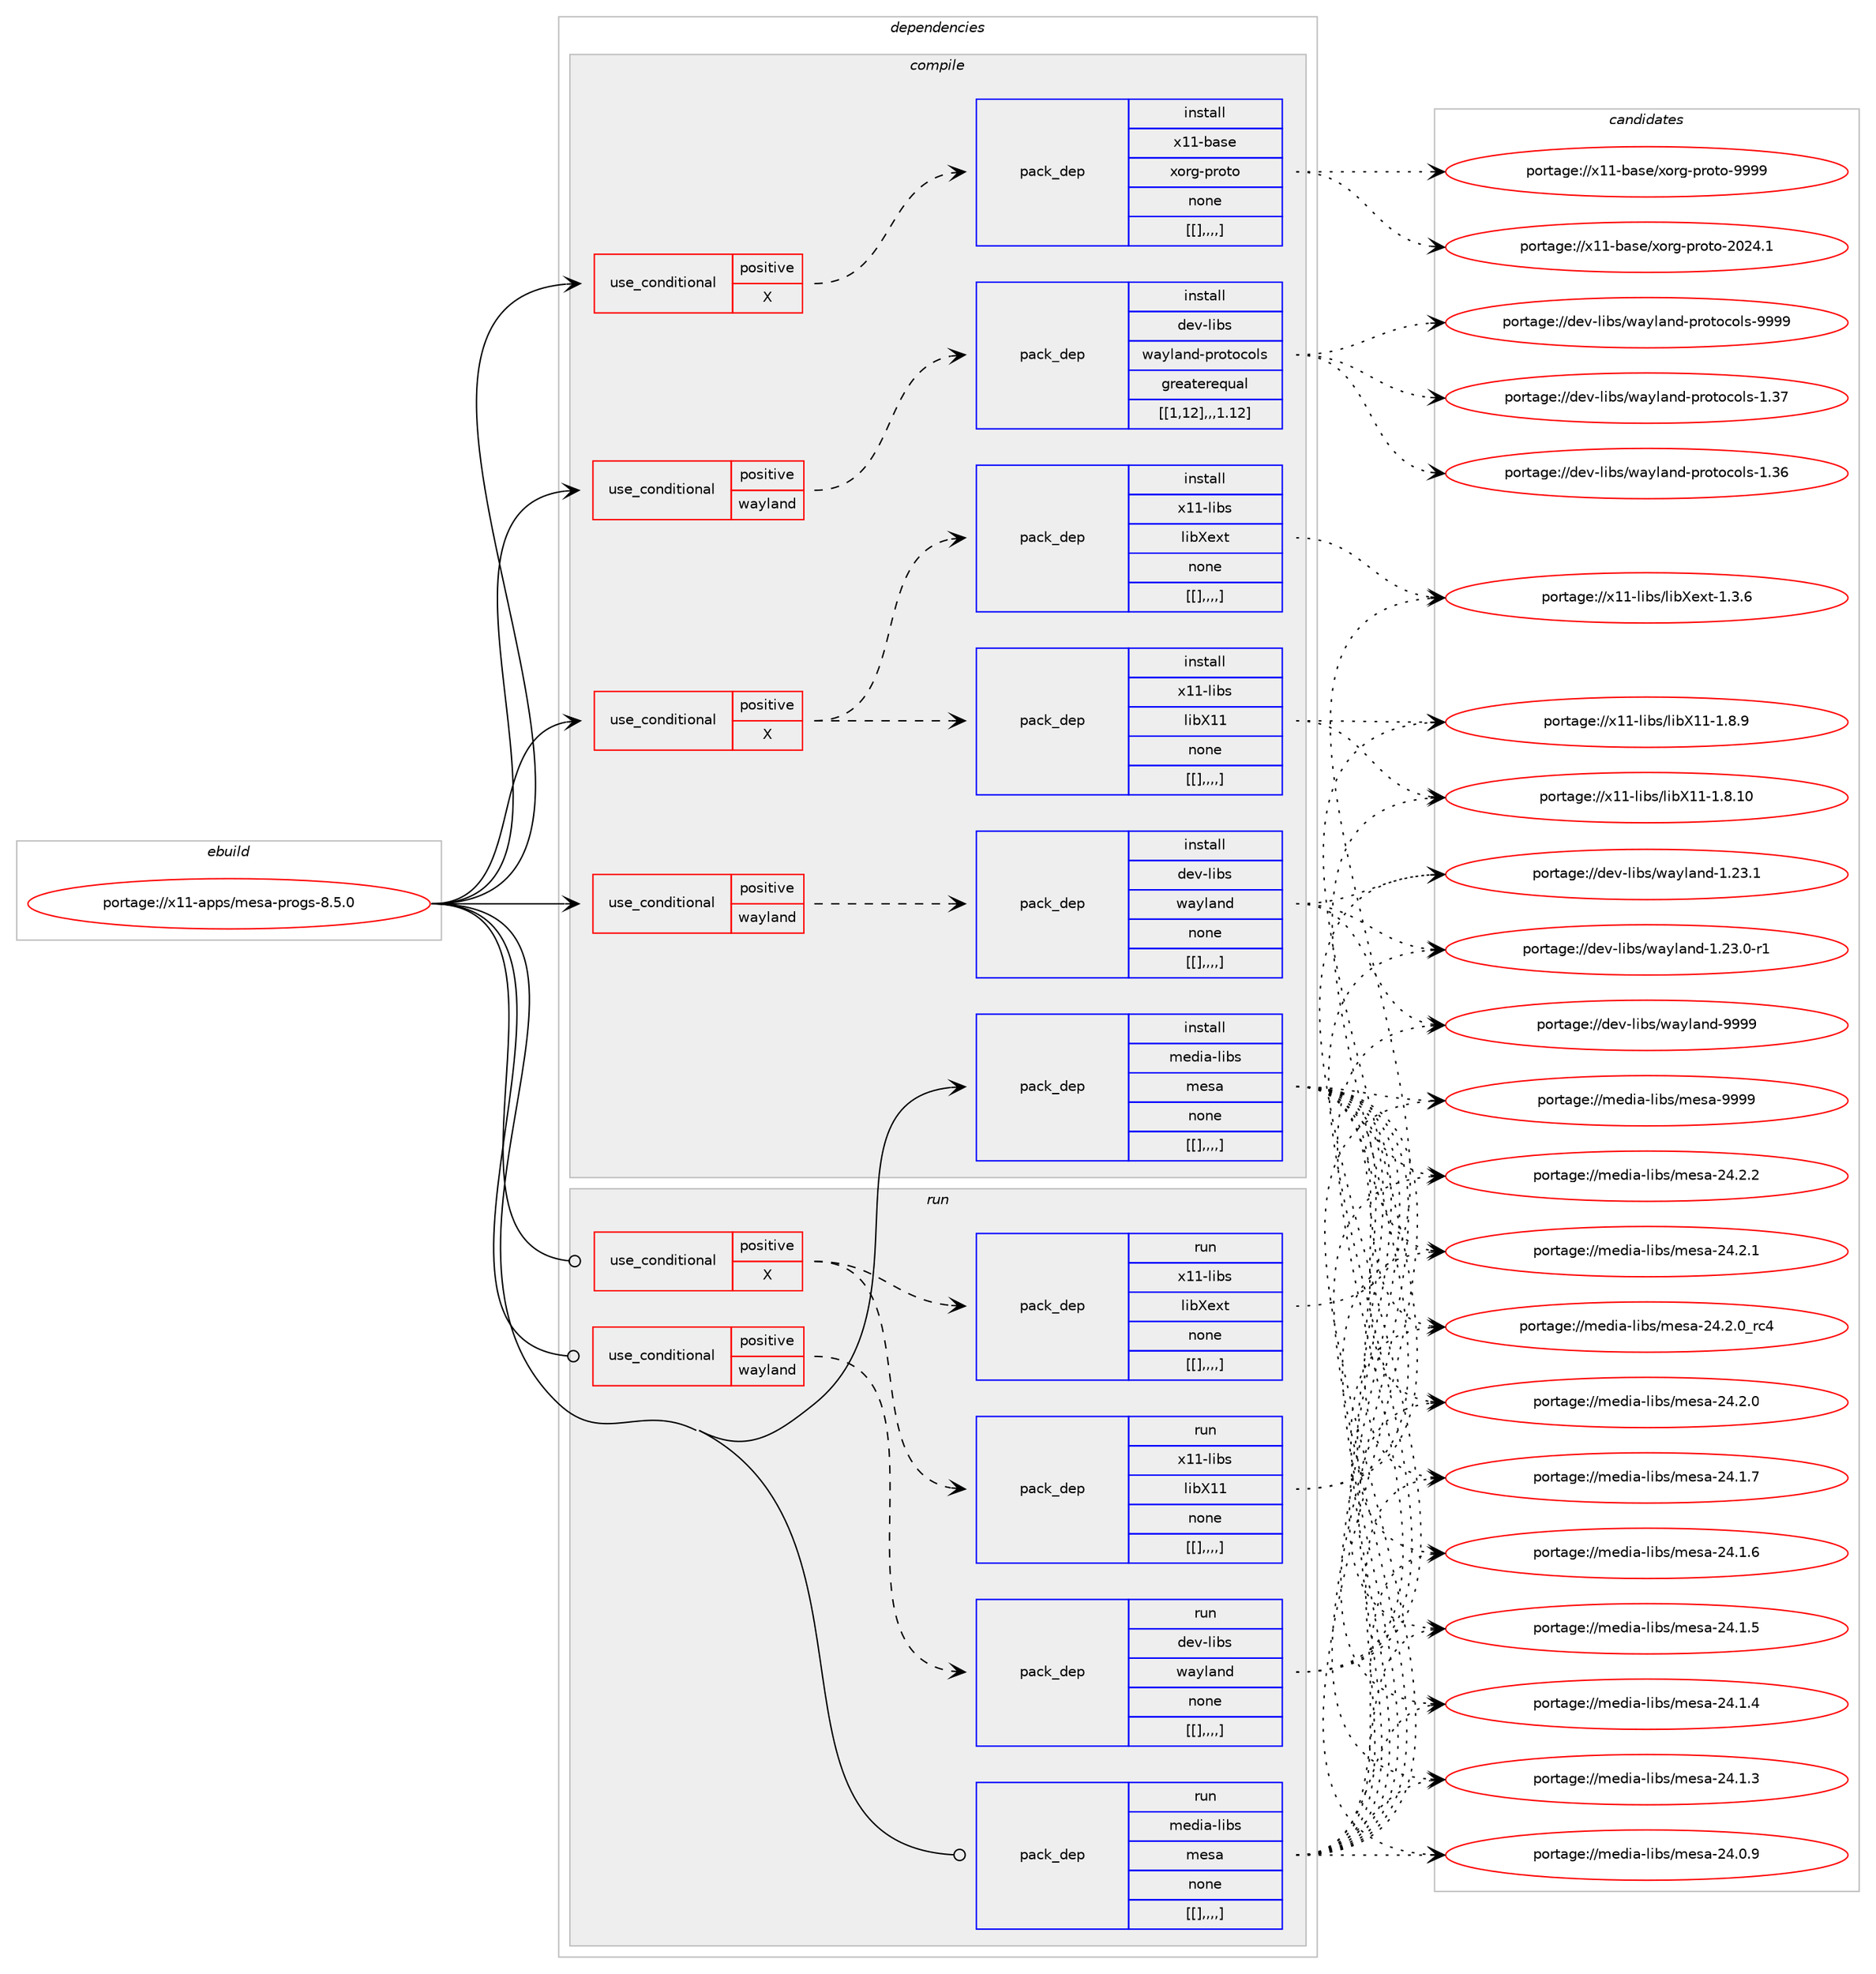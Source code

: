 digraph prolog {

# *************
# Graph options
# *************

newrank=true;
concentrate=true;
compound=true;
graph [rankdir=LR,fontname=Helvetica,fontsize=10,ranksep=1.5];#, ranksep=2.5, nodesep=0.2];
edge  [arrowhead=vee];
node  [fontname=Helvetica,fontsize=10];

# **********
# The ebuild
# **********

subgraph cluster_leftcol {
color=gray;
label=<<i>ebuild</i>>;
id [label="portage://x11-apps/mesa-progs-8.5.0", color=red, width=4, href="../x11-apps/mesa-progs-8.5.0.svg"];
}

# ****************
# The dependencies
# ****************

subgraph cluster_midcol {
color=gray;
label=<<i>dependencies</i>>;
subgraph cluster_compile {
fillcolor="#eeeeee";
style=filled;
label=<<i>compile</i>>;
subgraph cond126166 {
dependency473606 [label=<<TABLE BORDER="0" CELLBORDER="1" CELLSPACING="0" CELLPADDING="4"><TR><TD ROWSPAN="3" CELLPADDING="10">use_conditional</TD></TR><TR><TD>positive</TD></TR><TR><TD>X</TD></TR></TABLE>>, shape=none, color=red];
subgraph pack343934 {
dependency473607 [label=<<TABLE BORDER="0" CELLBORDER="1" CELLSPACING="0" CELLPADDING="4" WIDTH="220"><TR><TD ROWSPAN="6" CELLPADDING="30">pack_dep</TD></TR><TR><TD WIDTH="110">install</TD></TR><TR><TD>x11-base</TD></TR><TR><TD>xorg-proto</TD></TR><TR><TD>none</TD></TR><TR><TD>[[],,,,]</TD></TR></TABLE>>, shape=none, color=blue];
}
dependency473606:e -> dependency473607:w [weight=20,style="dashed",arrowhead="vee"];
}
id:e -> dependency473606:w [weight=20,style="solid",arrowhead="vee"];
subgraph cond126167 {
dependency473608 [label=<<TABLE BORDER="0" CELLBORDER="1" CELLSPACING="0" CELLPADDING="4"><TR><TD ROWSPAN="3" CELLPADDING="10">use_conditional</TD></TR><TR><TD>positive</TD></TR><TR><TD>X</TD></TR></TABLE>>, shape=none, color=red];
subgraph pack343935 {
dependency473609 [label=<<TABLE BORDER="0" CELLBORDER="1" CELLSPACING="0" CELLPADDING="4" WIDTH="220"><TR><TD ROWSPAN="6" CELLPADDING="30">pack_dep</TD></TR><TR><TD WIDTH="110">install</TD></TR><TR><TD>x11-libs</TD></TR><TR><TD>libX11</TD></TR><TR><TD>none</TD></TR><TR><TD>[[],,,,]</TD></TR></TABLE>>, shape=none, color=blue];
}
dependency473608:e -> dependency473609:w [weight=20,style="dashed",arrowhead="vee"];
subgraph pack343936 {
dependency473610 [label=<<TABLE BORDER="0" CELLBORDER="1" CELLSPACING="0" CELLPADDING="4" WIDTH="220"><TR><TD ROWSPAN="6" CELLPADDING="30">pack_dep</TD></TR><TR><TD WIDTH="110">install</TD></TR><TR><TD>x11-libs</TD></TR><TR><TD>libXext</TD></TR><TR><TD>none</TD></TR><TR><TD>[[],,,,]</TD></TR></TABLE>>, shape=none, color=blue];
}
dependency473608:e -> dependency473610:w [weight=20,style="dashed",arrowhead="vee"];
}
id:e -> dependency473608:w [weight=20,style="solid",arrowhead="vee"];
subgraph cond126168 {
dependency473611 [label=<<TABLE BORDER="0" CELLBORDER="1" CELLSPACING="0" CELLPADDING="4"><TR><TD ROWSPAN="3" CELLPADDING="10">use_conditional</TD></TR><TR><TD>positive</TD></TR><TR><TD>wayland</TD></TR></TABLE>>, shape=none, color=red];
subgraph pack343937 {
dependency473612 [label=<<TABLE BORDER="0" CELLBORDER="1" CELLSPACING="0" CELLPADDING="4" WIDTH="220"><TR><TD ROWSPAN="6" CELLPADDING="30">pack_dep</TD></TR><TR><TD WIDTH="110">install</TD></TR><TR><TD>dev-libs</TD></TR><TR><TD>wayland</TD></TR><TR><TD>none</TD></TR><TR><TD>[[],,,,]</TD></TR></TABLE>>, shape=none, color=blue];
}
dependency473611:e -> dependency473612:w [weight=20,style="dashed",arrowhead="vee"];
}
id:e -> dependency473611:w [weight=20,style="solid",arrowhead="vee"];
subgraph cond126169 {
dependency473613 [label=<<TABLE BORDER="0" CELLBORDER="1" CELLSPACING="0" CELLPADDING="4"><TR><TD ROWSPAN="3" CELLPADDING="10">use_conditional</TD></TR><TR><TD>positive</TD></TR><TR><TD>wayland</TD></TR></TABLE>>, shape=none, color=red];
subgraph pack343938 {
dependency473614 [label=<<TABLE BORDER="0" CELLBORDER="1" CELLSPACING="0" CELLPADDING="4" WIDTH="220"><TR><TD ROWSPAN="6" CELLPADDING="30">pack_dep</TD></TR><TR><TD WIDTH="110">install</TD></TR><TR><TD>dev-libs</TD></TR><TR><TD>wayland-protocols</TD></TR><TR><TD>greaterequal</TD></TR><TR><TD>[[1,12],,,1.12]</TD></TR></TABLE>>, shape=none, color=blue];
}
dependency473613:e -> dependency473614:w [weight=20,style="dashed",arrowhead="vee"];
}
id:e -> dependency473613:w [weight=20,style="solid",arrowhead="vee"];
subgraph pack343939 {
dependency473615 [label=<<TABLE BORDER="0" CELLBORDER="1" CELLSPACING="0" CELLPADDING="4" WIDTH="220"><TR><TD ROWSPAN="6" CELLPADDING="30">pack_dep</TD></TR><TR><TD WIDTH="110">install</TD></TR><TR><TD>media-libs</TD></TR><TR><TD>mesa</TD></TR><TR><TD>none</TD></TR><TR><TD>[[],,,,]</TD></TR></TABLE>>, shape=none, color=blue];
}
id:e -> dependency473615:w [weight=20,style="solid",arrowhead="vee"];
}
subgraph cluster_compileandrun {
fillcolor="#eeeeee";
style=filled;
label=<<i>compile and run</i>>;
}
subgraph cluster_run {
fillcolor="#eeeeee";
style=filled;
label=<<i>run</i>>;
subgraph cond126170 {
dependency473616 [label=<<TABLE BORDER="0" CELLBORDER="1" CELLSPACING="0" CELLPADDING="4"><TR><TD ROWSPAN="3" CELLPADDING="10">use_conditional</TD></TR><TR><TD>positive</TD></TR><TR><TD>X</TD></TR></TABLE>>, shape=none, color=red];
subgraph pack343940 {
dependency473617 [label=<<TABLE BORDER="0" CELLBORDER="1" CELLSPACING="0" CELLPADDING="4" WIDTH="220"><TR><TD ROWSPAN="6" CELLPADDING="30">pack_dep</TD></TR><TR><TD WIDTH="110">run</TD></TR><TR><TD>x11-libs</TD></TR><TR><TD>libX11</TD></TR><TR><TD>none</TD></TR><TR><TD>[[],,,,]</TD></TR></TABLE>>, shape=none, color=blue];
}
dependency473616:e -> dependency473617:w [weight=20,style="dashed",arrowhead="vee"];
subgraph pack343941 {
dependency473618 [label=<<TABLE BORDER="0" CELLBORDER="1" CELLSPACING="0" CELLPADDING="4" WIDTH="220"><TR><TD ROWSPAN="6" CELLPADDING="30">pack_dep</TD></TR><TR><TD WIDTH="110">run</TD></TR><TR><TD>x11-libs</TD></TR><TR><TD>libXext</TD></TR><TR><TD>none</TD></TR><TR><TD>[[],,,,]</TD></TR></TABLE>>, shape=none, color=blue];
}
dependency473616:e -> dependency473618:w [weight=20,style="dashed",arrowhead="vee"];
}
id:e -> dependency473616:w [weight=20,style="solid",arrowhead="odot"];
subgraph cond126171 {
dependency473619 [label=<<TABLE BORDER="0" CELLBORDER="1" CELLSPACING="0" CELLPADDING="4"><TR><TD ROWSPAN="3" CELLPADDING="10">use_conditional</TD></TR><TR><TD>positive</TD></TR><TR><TD>wayland</TD></TR></TABLE>>, shape=none, color=red];
subgraph pack343942 {
dependency473620 [label=<<TABLE BORDER="0" CELLBORDER="1" CELLSPACING="0" CELLPADDING="4" WIDTH="220"><TR><TD ROWSPAN="6" CELLPADDING="30">pack_dep</TD></TR><TR><TD WIDTH="110">run</TD></TR><TR><TD>dev-libs</TD></TR><TR><TD>wayland</TD></TR><TR><TD>none</TD></TR><TR><TD>[[],,,,]</TD></TR></TABLE>>, shape=none, color=blue];
}
dependency473619:e -> dependency473620:w [weight=20,style="dashed",arrowhead="vee"];
}
id:e -> dependency473619:w [weight=20,style="solid",arrowhead="odot"];
subgraph pack343943 {
dependency473621 [label=<<TABLE BORDER="0" CELLBORDER="1" CELLSPACING="0" CELLPADDING="4" WIDTH="220"><TR><TD ROWSPAN="6" CELLPADDING="30">pack_dep</TD></TR><TR><TD WIDTH="110">run</TD></TR><TR><TD>media-libs</TD></TR><TR><TD>mesa</TD></TR><TR><TD>none</TD></TR><TR><TD>[[],,,,]</TD></TR></TABLE>>, shape=none, color=blue];
}
id:e -> dependency473621:w [weight=20,style="solid",arrowhead="odot"];
}
}

# **************
# The candidates
# **************

subgraph cluster_choices {
rank=same;
color=gray;
label=<<i>candidates</i>>;

subgraph choice343934 {
color=black;
nodesep=1;
choice120494945989711510147120111114103451121141111161114557575757 [label="portage://x11-base/xorg-proto-9999", color=red, width=4,href="../x11-base/xorg-proto-9999.svg"];
choice1204949459897115101471201111141034511211411111611145504850524649 [label="portage://x11-base/xorg-proto-2024.1", color=red, width=4,href="../x11-base/xorg-proto-2024.1.svg"];
dependency473607:e -> choice120494945989711510147120111114103451121141111161114557575757:w [style=dotted,weight="100"];
dependency473607:e -> choice1204949459897115101471201111141034511211411111611145504850524649:w [style=dotted,weight="100"];
}
subgraph choice343935 {
color=black;
nodesep=1;
choice12049494510810598115471081059888494945494656464948 [label="portage://x11-libs/libX11-1.8.10", color=red, width=4,href="../x11-libs/libX11-1.8.10.svg"];
choice120494945108105981154710810598884949454946564657 [label="portage://x11-libs/libX11-1.8.9", color=red, width=4,href="../x11-libs/libX11-1.8.9.svg"];
dependency473609:e -> choice12049494510810598115471081059888494945494656464948:w [style=dotted,weight="100"];
dependency473609:e -> choice120494945108105981154710810598884949454946564657:w [style=dotted,weight="100"];
}
subgraph choice343936 {
color=black;
nodesep=1;
choice12049494510810598115471081059888101120116454946514654 [label="portage://x11-libs/libXext-1.3.6", color=red, width=4,href="../x11-libs/libXext-1.3.6.svg"];
dependency473610:e -> choice12049494510810598115471081059888101120116454946514654:w [style=dotted,weight="100"];
}
subgraph choice343937 {
color=black;
nodesep=1;
choice10010111845108105981154711997121108971101004557575757 [label="portage://dev-libs/wayland-9999", color=red, width=4,href="../dev-libs/wayland-9999.svg"];
choice100101118451081059811547119971211089711010045494650514649 [label="portage://dev-libs/wayland-1.23.1", color=red, width=4,href="../dev-libs/wayland-1.23.1.svg"];
choice1001011184510810598115471199712110897110100454946505146484511449 [label="portage://dev-libs/wayland-1.23.0-r1", color=red, width=4,href="../dev-libs/wayland-1.23.0-r1.svg"];
dependency473612:e -> choice10010111845108105981154711997121108971101004557575757:w [style=dotted,weight="100"];
dependency473612:e -> choice100101118451081059811547119971211089711010045494650514649:w [style=dotted,weight="100"];
dependency473612:e -> choice1001011184510810598115471199712110897110100454946505146484511449:w [style=dotted,weight="100"];
}
subgraph choice343938 {
color=black;
nodesep=1;
choice100101118451081059811547119971211089711010045112114111116111991111081154557575757 [label="portage://dev-libs/wayland-protocols-9999", color=red, width=4,href="../dev-libs/wayland-protocols-9999.svg"];
choice100101118451081059811547119971211089711010045112114111116111991111081154549465155 [label="portage://dev-libs/wayland-protocols-1.37", color=red, width=4,href="../dev-libs/wayland-protocols-1.37.svg"];
choice100101118451081059811547119971211089711010045112114111116111991111081154549465154 [label="portage://dev-libs/wayland-protocols-1.36", color=red, width=4,href="../dev-libs/wayland-protocols-1.36.svg"];
dependency473614:e -> choice100101118451081059811547119971211089711010045112114111116111991111081154557575757:w [style=dotted,weight="100"];
dependency473614:e -> choice100101118451081059811547119971211089711010045112114111116111991111081154549465155:w [style=dotted,weight="100"];
dependency473614:e -> choice100101118451081059811547119971211089711010045112114111116111991111081154549465154:w [style=dotted,weight="100"];
}
subgraph choice343939 {
color=black;
nodesep=1;
choice10910110010597451081059811547109101115974557575757 [label="portage://media-libs/mesa-9999", color=red, width=4,href="../media-libs/mesa-9999.svg"];
choice109101100105974510810598115471091011159745505246504650 [label="portage://media-libs/mesa-24.2.2", color=red, width=4,href="../media-libs/mesa-24.2.2.svg"];
choice109101100105974510810598115471091011159745505246504649 [label="portage://media-libs/mesa-24.2.1", color=red, width=4,href="../media-libs/mesa-24.2.1.svg"];
choice109101100105974510810598115471091011159745505246504648951149952 [label="portage://media-libs/mesa-24.2.0_rc4", color=red, width=4,href="../media-libs/mesa-24.2.0_rc4.svg"];
choice109101100105974510810598115471091011159745505246504648 [label="portage://media-libs/mesa-24.2.0", color=red, width=4,href="../media-libs/mesa-24.2.0.svg"];
choice109101100105974510810598115471091011159745505246494655 [label="portage://media-libs/mesa-24.1.7", color=red, width=4,href="../media-libs/mesa-24.1.7.svg"];
choice109101100105974510810598115471091011159745505246494654 [label="portage://media-libs/mesa-24.1.6", color=red, width=4,href="../media-libs/mesa-24.1.6.svg"];
choice109101100105974510810598115471091011159745505246494653 [label="portage://media-libs/mesa-24.1.5", color=red, width=4,href="../media-libs/mesa-24.1.5.svg"];
choice109101100105974510810598115471091011159745505246494652 [label="portage://media-libs/mesa-24.1.4", color=red, width=4,href="../media-libs/mesa-24.1.4.svg"];
choice109101100105974510810598115471091011159745505246494651 [label="portage://media-libs/mesa-24.1.3", color=red, width=4,href="../media-libs/mesa-24.1.3.svg"];
choice109101100105974510810598115471091011159745505246484657 [label="portage://media-libs/mesa-24.0.9", color=red, width=4,href="../media-libs/mesa-24.0.9.svg"];
dependency473615:e -> choice10910110010597451081059811547109101115974557575757:w [style=dotted,weight="100"];
dependency473615:e -> choice109101100105974510810598115471091011159745505246504650:w [style=dotted,weight="100"];
dependency473615:e -> choice109101100105974510810598115471091011159745505246504649:w [style=dotted,weight="100"];
dependency473615:e -> choice109101100105974510810598115471091011159745505246504648951149952:w [style=dotted,weight="100"];
dependency473615:e -> choice109101100105974510810598115471091011159745505246504648:w [style=dotted,weight="100"];
dependency473615:e -> choice109101100105974510810598115471091011159745505246494655:w [style=dotted,weight="100"];
dependency473615:e -> choice109101100105974510810598115471091011159745505246494654:w [style=dotted,weight="100"];
dependency473615:e -> choice109101100105974510810598115471091011159745505246494653:w [style=dotted,weight="100"];
dependency473615:e -> choice109101100105974510810598115471091011159745505246494652:w [style=dotted,weight="100"];
dependency473615:e -> choice109101100105974510810598115471091011159745505246494651:w [style=dotted,weight="100"];
dependency473615:e -> choice109101100105974510810598115471091011159745505246484657:w [style=dotted,weight="100"];
}
subgraph choice343940 {
color=black;
nodesep=1;
choice12049494510810598115471081059888494945494656464948 [label="portage://x11-libs/libX11-1.8.10", color=red, width=4,href="../x11-libs/libX11-1.8.10.svg"];
choice120494945108105981154710810598884949454946564657 [label="portage://x11-libs/libX11-1.8.9", color=red, width=4,href="../x11-libs/libX11-1.8.9.svg"];
dependency473617:e -> choice12049494510810598115471081059888494945494656464948:w [style=dotted,weight="100"];
dependency473617:e -> choice120494945108105981154710810598884949454946564657:w [style=dotted,weight="100"];
}
subgraph choice343941 {
color=black;
nodesep=1;
choice12049494510810598115471081059888101120116454946514654 [label="portage://x11-libs/libXext-1.3.6", color=red, width=4,href="../x11-libs/libXext-1.3.6.svg"];
dependency473618:e -> choice12049494510810598115471081059888101120116454946514654:w [style=dotted,weight="100"];
}
subgraph choice343942 {
color=black;
nodesep=1;
choice10010111845108105981154711997121108971101004557575757 [label="portage://dev-libs/wayland-9999", color=red, width=4,href="../dev-libs/wayland-9999.svg"];
choice100101118451081059811547119971211089711010045494650514649 [label="portage://dev-libs/wayland-1.23.1", color=red, width=4,href="../dev-libs/wayland-1.23.1.svg"];
choice1001011184510810598115471199712110897110100454946505146484511449 [label="portage://dev-libs/wayland-1.23.0-r1", color=red, width=4,href="../dev-libs/wayland-1.23.0-r1.svg"];
dependency473620:e -> choice10010111845108105981154711997121108971101004557575757:w [style=dotted,weight="100"];
dependency473620:e -> choice100101118451081059811547119971211089711010045494650514649:w [style=dotted,weight="100"];
dependency473620:e -> choice1001011184510810598115471199712110897110100454946505146484511449:w [style=dotted,weight="100"];
}
subgraph choice343943 {
color=black;
nodesep=1;
choice10910110010597451081059811547109101115974557575757 [label="portage://media-libs/mesa-9999", color=red, width=4,href="../media-libs/mesa-9999.svg"];
choice109101100105974510810598115471091011159745505246504650 [label="portage://media-libs/mesa-24.2.2", color=red, width=4,href="../media-libs/mesa-24.2.2.svg"];
choice109101100105974510810598115471091011159745505246504649 [label="portage://media-libs/mesa-24.2.1", color=red, width=4,href="../media-libs/mesa-24.2.1.svg"];
choice109101100105974510810598115471091011159745505246504648951149952 [label="portage://media-libs/mesa-24.2.0_rc4", color=red, width=4,href="../media-libs/mesa-24.2.0_rc4.svg"];
choice109101100105974510810598115471091011159745505246504648 [label="portage://media-libs/mesa-24.2.0", color=red, width=4,href="../media-libs/mesa-24.2.0.svg"];
choice109101100105974510810598115471091011159745505246494655 [label="portage://media-libs/mesa-24.1.7", color=red, width=4,href="../media-libs/mesa-24.1.7.svg"];
choice109101100105974510810598115471091011159745505246494654 [label="portage://media-libs/mesa-24.1.6", color=red, width=4,href="../media-libs/mesa-24.1.6.svg"];
choice109101100105974510810598115471091011159745505246494653 [label="portage://media-libs/mesa-24.1.5", color=red, width=4,href="../media-libs/mesa-24.1.5.svg"];
choice109101100105974510810598115471091011159745505246494652 [label="portage://media-libs/mesa-24.1.4", color=red, width=4,href="../media-libs/mesa-24.1.4.svg"];
choice109101100105974510810598115471091011159745505246494651 [label="portage://media-libs/mesa-24.1.3", color=red, width=4,href="../media-libs/mesa-24.1.3.svg"];
choice109101100105974510810598115471091011159745505246484657 [label="portage://media-libs/mesa-24.0.9", color=red, width=4,href="../media-libs/mesa-24.0.9.svg"];
dependency473621:e -> choice10910110010597451081059811547109101115974557575757:w [style=dotted,weight="100"];
dependency473621:e -> choice109101100105974510810598115471091011159745505246504650:w [style=dotted,weight="100"];
dependency473621:e -> choice109101100105974510810598115471091011159745505246504649:w [style=dotted,weight="100"];
dependency473621:e -> choice109101100105974510810598115471091011159745505246504648951149952:w [style=dotted,weight="100"];
dependency473621:e -> choice109101100105974510810598115471091011159745505246504648:w [style=dotted,weight="100"];
dependency473621:e -> choice109101100105974510810598115471091011159745505246494655:w [style=dotted,weight="100"];
dependency473621:e -> choice109101100105974510810598115471091011159745505246494654:w [style=dotted,weight="100"];
dependency473621:e -> choice109101100105974510810598115471091011159745505246494653:w [style=dotted,weight="100"];
dependency473621:e -> choice109101100105974510810598115471091011159745505246494652:w [style=dotted,weight="100"];
dependency473621:e -> choice109101100105974510810598115471091011159745505246494651:w [style=dotted,weight="100"];
dependency473621:e -> choice109101100105974510810598115471091011159745505246484657:w [style=dotted,weight="100"];
}
}

}
